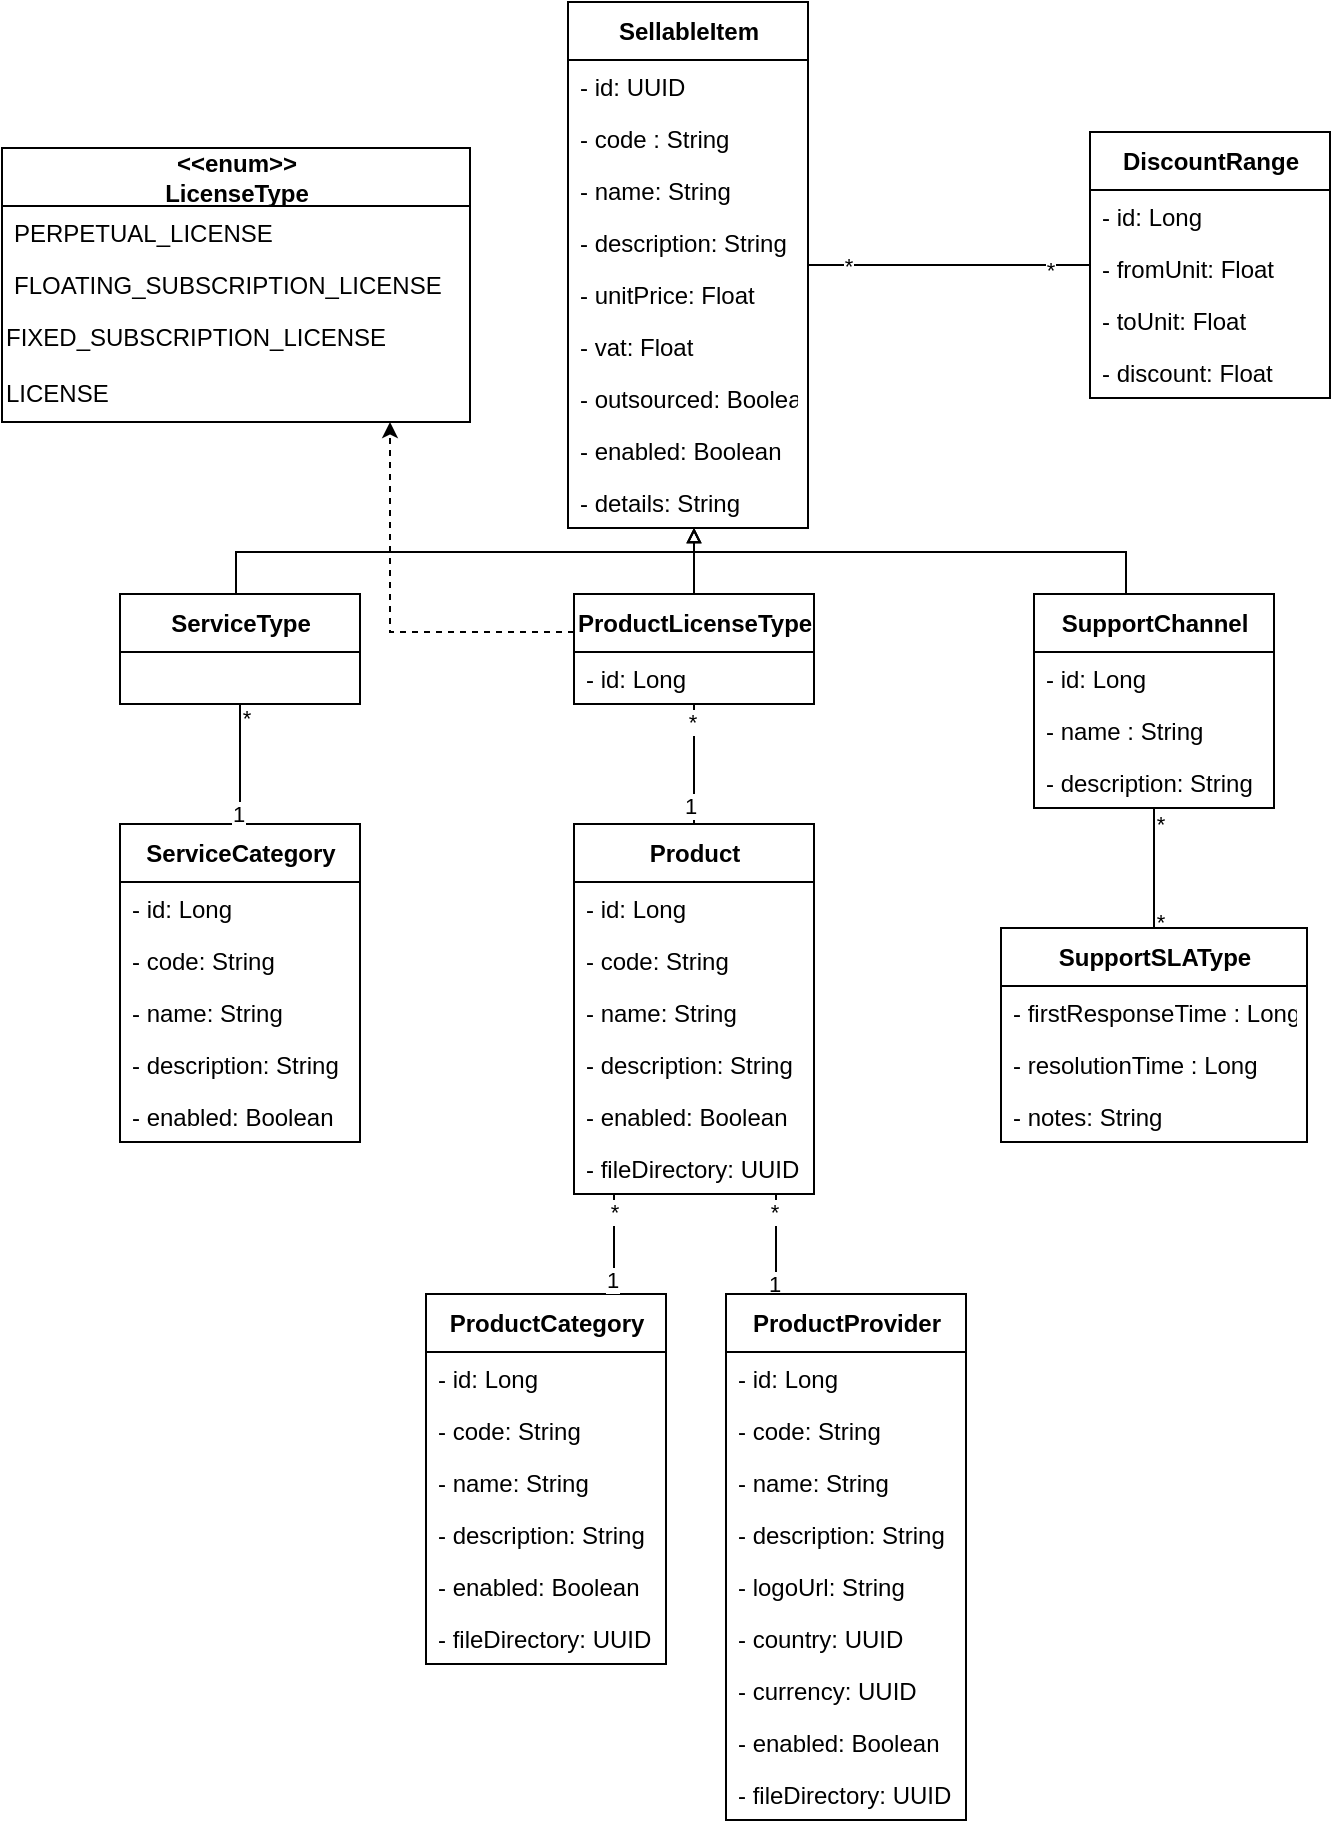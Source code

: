 <mxfile version="17.3.0" type="github">
  <diagram id="m4xwYwGNQljad2coDXuX" name="Page-1">
    <mxGraphModel dx="1322" dy="678" grid="0" gridSize="10" guides="1" tooltips="1" connect="1" arrows="1" fold="1" page="1" pageScale="1" pageWidth="827" pageHeight="1169" math="0" shadow="0">
      <root>
        <mxCell id="0" />
        <mxCell id="1" parent="0" />
        <mxCell id="CPf8XrMWJeluNs656hxi-1" value="&lt;b&gt;SellableItem&lt;/b&gt;" style="swimlane;fontStyle=0;align=center;verticalAlign=middle;childLayout=stackLayout;horizontal=1;startSize=29;horizontalStack=0;resizeParent=1;resizeParentMax=0;resizeLast=0;collapsible=0;marginBottom=0;html=1;fontSize=12;labelPosition=center;verticalLabelPosition=middle;container=0;strokeColor=default;swimlaneLine=1;rounded=0;shadow=0;glass=0;sketch=0;perimeterSpacing=0;" parent="1" vertex="1">
          <mxGeometry x="301" y="94" width="120" height="263" as="geometry" />
        </mxCell>
        <mxCell id="CPf8XrMWJeluNs656hxi-2" value="- id: UUID" style="text;strokeColor=none;fillColor=none;align=left;verticalAlign=top;spacingLeft=4;spacingRight=4;overflow=hidden;rotatable=0;points=[[0,0.5],[1,0.5]];portConstraint=eastwest;container=0;fontStyle=0" parent="CPf8XrMWJeluNs656hxi-1" vertex="1">
          <mxGeometry y="29" width="120" height="26" as="geometry" />
        </mxCell>
        <mxCell id="CPf8XrMWJeluNs656hxi-3" value="- code : String" style="text;strokeColor=none;fillColor=none;align=left;verticalAlign=top;spacingLeft=4;spacingRight=4;overflow=hidden;rotatable=0;points=[[0,0.5],[1,0.5]];portConstraint=eastwest;container=0;fontStyle=0" parent="CPf8XrMWJeluNs656hxi-1" vertex="1">
          <mxGeometry y="55" width="120" height="26" as="geometry" />
        </mxCell>
        <mxCell id="CPf8XrMWJeluNs656hxi-4" value="- name: String" style="text;strokeColor=none;fillColor=none;align=left;verticalAlign=top;spacingLeft=4;spacingRight=4;overflow=hidden;rotatable=0;points=[[0,0.5],[1,0.5]];portConstraint=eastwest;container=0;fontStyle=0" parent="CPf8XrMWJeluNs656hxi-1" vertex="1">
          <mxGeometry y="81" width="120" height="26" as="geometry" />
        </mxCell>
        <mxCell id="CPf8XrMWJeluNs656hxi-5" value="- description: String" style="text;strokeColor=none;fillColor=none;align=left;verticalAlign=top;spacingLeft=4;spacingRight=4;overflow=hidden;rotatable=0;points=[[0,0.5],[1,0.5]];portConstraint=eastwest;container=0;fontStyle=0" parent="CPf8XrMWJeluNs656hxi-1" vertex="1">
          <mxGeometry y="107" width="120" height="26" as="geometry" />
        </mxCell>
        <mxCell id="CPf8XrMWJeluNs656hxi-6" value="- unitPrice: Float" style="text;strokeColor=none;fillColor=none;align=left;verticalAlign=top;spacingLeft=4;spacingRight=4;overflow=hidden;rotatable=0;points=[[0,0.5],[1,0.5]];portConstraint=eastwest;container=0;fontStyle=0" parent="CPf8XrMWJeluNs656hxi-1" vertex="1">
          <mxGeometry y="133" width="120" height="26" as="geometry" />
        </mxCell>
        <mxCell id="CPf8XrMWJeluNs656hxi-93" value="- vat: Float" style="text;strokeColor=none;fillColor=none;align=left;verticalAlign=top;spacingLeft=4;spacingRight=4;overflow=hidden;rotatable=0;points=[[0,0.5],[1,0.5]];portConstraint=eastwest;container=0;fontStyle=0" parent="CPf8XrMWJeluNs656hxi-1" vertex="1">
          <mxGeometry y="159" width="120" height="26" as="geometry" />
        </mxCell>
        <mxCell id="CPf8XrMWJeluNs656hxi-95" value="- outsourced: Boolean" style="text;strokeColor=none;fillColor=none;align=left;verticalAlign=top;spacingLeft=4;spacingRight=4;overflow=hidden;rotatable=0;points=[[0,0.5],[1,0.5]];portConstraint=eastwest;container=0;fontStyle=0" parent="CPf8XrMWJeluNs656hxi-1" vertex="1">
          <mxGeometry y="185" width="120" height="26" as="geometry" />
        </mxCell>
        <mxCell id="CPf8XrMWJeluNs656hxi-94" value="- enabled: Boolean" style="text;strokeColor=none;fillColor=none;align=left;verticalAlign=top;spacingLeft=4;spacingRight=4;overflow=hidden;rotatable=0;points=[[0,0.5],[1,0.5]];portConstraint=eastwest;container=0;fontStyle=0" parent="CPf8XrMWJeluNs656hxi-1" vertex="1">
          <mxGeometry y="211" width="120" height="26" as="geometry" />
        </mxCell>
        <mxCell id="CPf8XrMWJeluNs656hxi-7" value="- details: String" style="text;strokeColor=none;fillColor=none;align=left;verticalAlign=top;spacingLeft=4;spacingRight=4;overflow=hidden;rotatable=0;points=[[0,0.5],[1,0.5]];portConstraint=eastwest;container=0;fontStyle=0" parent="CPf8XrMWJeluNs656hxi-1" vertex="1">
          <mxGeometry y="237" width="120" height="26" as="geometry" />
        </mxCell>
        <mxCell id="CPf8XrMWJeluNs656hxi-10" value="&lt;b&gt;DiscountRange&lt;/b&gt;" style="swimlane;fontStyle=0;align=center;verticalAlign=middle;childLayout=stackLayout;horizontal=1;startSize=29;horizontalStack=0;resizeParent=1;resizeParentMax=0;resizeLast=0;collapsible=0;marginBottom=0;html=1;fontSize=12;labelPosition=center;verticalLabelPosition=middle;container=0;strokeColor=default;swimlaneLine=1;rounded=0;shadow=0;glass=0;sketch=0;perimeterSpacing=0;" parent="1" vertex="1">
          <mxGeometry x="562" y="159" width="120" height="133" as="geometry" />
        </mxCell>
        <mxCell id="CPf8XrMWJeluNs656hxi-11" value="- id: Long" style="text;strokeColor=none;fillColor=none;align=left;verticalAlign=top;spacingLeft=4;spacingRight=4;overflow=hidden;rotatable=0;points=[[0,0.5],[1,0.5]];portConstraint=eastwest;container=0;fontStyle=0" parent="CPf8XrMWJeluNs656hxi-10" vertex="1">
          <mxGeometry y="29" width="120" height="26" as="geometry" />
        </mxCell>
        <mxCell id="CPf8XrMWJeluNs656hxi-12" value="- fromUnit: Float" style="text;strokeColor=none;fillColor=none;align=left;verticalAlign=top;spacingLeft=4;spacingRight=4;overflow=hidden;rotatable=0;points=[[0,0.5],[1,0.5]];portConstraint=eastwest;container=0;fontStyle=0" parent="CPf8XrMWJeluNs656hxi-10" vertex="1">
          <mxGeometry y="55" width="120" height="26" as="geometry" />
        </mxCell>
        <mxCell id="CPf8XrMWJeluNs656hxi-13" value="- toUnit: Float" style="text;strokeColor=none;fillColor=none;align=left;verticalAlign=top;spacingLeft=4;spacingRight=4;overflow=hidden;rotatable=0;points=[[0,0.5],[1,0.5]];portConstraint=eastwest;container=0;fontStyle=0" parent="CPf8XrMWJeluNs656hxi-10" vertex="1">
          <mxGeometry y="81" width="120" height="26" as="geometry" />
        </mxCell>
        <mxCell id="CPf8XrMWJeluNs656hxi-14" value="- discount: Float" style="text;strokeColor=none;fillColor=none;align=left;verticalAlign=top;spacingLeft=4;spacingRight=4;overflow=hidden;rotatable=0;points=[[0,0.5],[1,0.5]];portConstraint=eastwest;container=0;fontStyle=0" parent="CPf8XrMWJeluNs656hxi-10" vertex="1">
          <mxGeometry y="107" width="120" height="26" as="geometry" />
        </mxCell>
        <mxCell id="CPf8XrMWJeluNs656hxi-32" style="edgeStyle=orthogonalEdgeStyle;rounded=0;orthogonalLoop=1;jettySize=auto;html=1;endArrow=block;endFill=0;endSize=5;startSize=5;" parent="1" source="CPf8XrMWJeluNs656hxi-17" target="CPf8XrMWJeluNs656hxi-1" edge="1">
          <mxGeometry relative="1" as="geometry">
            <Array as="points">
              <mxPoint x="376" y="412" />
              <mxPoint x="376" y="412" />
            </Array>
          </mxGeometry>
        </mxCell>
        <mxCell id="CPf8XrMWJeluNs656hxi-42" style="edgeStyle=orthogonalEdgeStyle;rounded=0;orthogonalLoop=1;jettySize=auto;html=1;endArrow=classic;endFill=1;startSize=5;endSize=5;dashed=1;" parent="1" source="CPf8XrMWJeluNs656hxi-17" target="CPf8XrMWJeluNs656hxi-37" edge="1">
          <mxGeometry relative="1" as="geometry">
            <Array as="points">
              <mxPoint x="212" y="409" />
            </Array>
          </mxGeometry>
        </mxCell>
        <mxCell id="CPf8XrMWJeluNs656hxi-17" value="&lt;b&gt;ProductLicenseType&lt;/b&gt;" style="swimlane;fontStyle=0;align=center;verticalAlign=middle;childLayout=stackLayout;horizontal=1;startSize=29;horizontalStack=0;resizeParent=1;resizeParentMax=0;resizeLast=0;collapsible=0;marginBottom=0;html=1;fontSize=12;labelPosition=center;verticalLabelPosition=middle;container=0;strokeColor=default;swimlaneLine=1;rounded=0;shadow=0;glass=0;sketch=0;perimeterSpacing=0;" parent="1" vertex="1">
          <mxGeometry x="304" y="390" width="120" height="55" as="geometry" />
        </mxCell>
        <mxCell id="CPf8XrMWJeluNs656hxi-18" value="- id: Long" style="text;strokeColor=none;fillColor=none;align=left;verticalAlign=top;spacingLeft=4;spacingRight=4;overflow=hidden;rotatable=0;points=[[0,0.5],[1,0.5]];portConstraint=eastwest;container=0;fontStyle=0" parent="CPf8XrMWJeluNs656hxi-17" vertex="1">
          <mxGeometry y="29" width="120" height="26" as="geometry" />
        </mxCell>
        <mxCell id="CPf8XrMWJeluNs656hxi-31" style="edgeStyle=orthogonalEdgeStyle;rounded=0;orthogonalLoop=1;jettySize=auto;html=1;endArrow=block;endFill=0;endSize=5;startSize=5;" parent="1" source="CPf8XrMWJeluNs656hxi-22" target="CPf8XrMWJeluNs656hxi-1" edge="1">
          <mxGeometry relative="1" as="geometry">
            <Array as="points">
              <mxPoint x="580" y="369" />
              <mxPoint x="364" y="369" />
            </Array>
          </mxGeometry>
        </mxCell>
        <mxCell id="CPf8XrMWJeluNs656hxi-22" value="&lt;b&gt;SupportChannel&lt;/b&gt;" style="swimlane;fontStyle=0;align=center;verticalAlign=middle;childLayout=stackLayout;horizontal=1;startSize=29;horizontalStack=0;resizeParent=1;resizeParentMax=0;resizeLast=0;collapsible=0;marginBottom=0;html=1;fontSize=12;labelPosition=center;verticalLabelPosition=middle;container=0;strokeColor=default;swimlaneLine=1;rounded=0;shadow=0;glass=0;sketch=0;perimeterSpacing=0;" parent="1" vertex="1">
          <mxGeometry x="534" y="390" width="120" height="107" as="geometry" />
        </mxCell>
        <mxCell id="CPf8XrMWJeluNs656hxi-23" value="- id: Long" style="text;strokeColor=none;fillColor=none;align=left;verticalAlign=top;spacingLeft=4;spacingRight=4;overflow=hidden;rotatable=0;points=[[0,0.5],[1,0.5]];portConstraint=eastwest;container=0;fontStyle=0" parent="CPf8XrMWJeluNs656hxi-22" vertex="1">
          <mxGeometry y="29" width="120" height="26" as="geometry" />
        </mxCell>
        <mxCell id="CPf8XrMWJeluNs656hxi-26" value="- name : String " style="text;strokeColor=none;fillColor=none;align=left;verticalAlign=top;spacingLeft=4;spacingRight=4;overflow=hidden;rotatable=0;points=[[0,0.5],[1,0.5]];portConstraint=eastwest;container=0;fontStyle=0" parent="CPf8XrMWJeluNs656hxi-22" vertex="1">
          <mxGeometry y="55" width="120" height="26" as="geometry" />
        </mxCell>
        <mxCell id="CPf8XrMWJeluNs656hxi-30" value="- description: String " style="text;strokeColor=none;fillColor=none;align=left;verticalAlign=top;spacingLeft=4;spacingRight=4;overflow=hidden;rotatable=0;points=[[0,0.5],[1,0.5]];portConstraint=eastwest;container=0;fontStyle=0" parent="CPf8XrMWJeluNs656hxi-22" vertex="1">
          <mxGeometry y="81" width="120" height="26" as="geometry" />
        </mxCell>
        <mxCell id="CPf8XrMWJeluNs656hxi-33" style="edgeStyle=orthogonalEdgeStyle;rounded=0;orthogonalLoop=1;jettySize=auto;html=1;endArrow=block;endFill=0;endSize=5;startSize=5;" parent="1" source="CPf8XrMWJeluNs656hxi-24" target="CPf8XrMWJeluNs656hxi-1" edge="1">
          <mxGeometry relative="1" as="geometry">
            <Array as="points">
              <mxPoint x="135" y="369" />
              <mxPoint x="364" y="369" />
            </Array>
          </mxGeometry>
        </mxCell>
        <mxCell id="CPf8XrMWJeluNs656hxi-24" value="&lt;b&gt;ServiceType&lt;/b&gt;" style="swimlane;fontStyle=0;align=center;verticalAlign=middle;childLayout=stackLayout;horizontal=1;startSize=29;horizontalStack=0;resizeParent=1;resizeParentMax=0;resizeLast=0;collapsible=0;marginBottom=0;html=1;fontSize=12;labelPosition=center;verticalLabelPosition=middle;container=0;strokeColor=default;swimlaneLine=1;rounded=0;shadow=0;glass=0;sketch=0;perimeterSpacing=0;" parent="1" vertex="1">
          <mxGeometry x="77" y="390" width="120" height="55" as="geometry" />
        </mxCell>
        <mxCell id="CPf8XrMWJeluNs656hxi-34" style="edgeStyle=orthogonalEdgeStyle;rounded=0;orthogonalLoop=1;jettySize=auto;html=1;endArrow=none;endFill=0;startSize=5;endSize=5;" parent="1" source="CPf8XrMWJeluNs656hxi-10" target="CPf8XrMWJeluNs656hxi-1" edge="1">
          <mxGeometry relative="1" as="geometry">
            <Array as="points">
              <mxPoint x="487" y="226" />
              <mxPoint x="487" y="226" />
            </Array>
          </mxGeometry>
        </mxCell>
        <mxCell id="CPf8XrMWJeluNs656hxi-35" value="*" style="edgeLabel;html=1;align=center;verticalAlign=middle;resizable=0;points=[];" parent="CPf8XrMWJeluNs656hxi-34" vertex="1" connectable="0">
          <mxGeometry x="-0.705" y="2" relative="1" as="geometry">
            <mxPoint x="1" as="offset" />
          </mxGeometry>
        </mxCell>
        <mxCell id="CPf8XrMWJeluNs656hxi-36" value="*" style="edgeLabel;html=1;align=center;verticalAlign=middle;resizable=0;points=[];" parent="CPf8XrMWJeluNs656hxi-34" vertex="1" connectable="0">
          <mxGeometry x="0.74" relative="1" as="geometry">
            <mxPoint x="1" as="offset" />
          </mxGeometry>
        </mxCell>
        <mxCell id="CPf8XrMWJeluNs656hxi-37" value="&lt;b&gt;&amp;lt;&amp;lt;enum&amp;gt;&amp;gt;&lt;/b&gt;&lt;br&gt;&lt;b&gt;LicenseType&lt;/b&gt;" style="swimlane;fontStyle=0;align=center;verticalAlign=middle;childLayout=stackLayout;horizontal=1;startSize=29;horizontalStack=0;resizeParent=1;resizeParentMax=0;resizeLast=0;collapsible=0;marginBottom=0;html=1;fontSize=12;labelPosition=center;verticalLabelPosition=middle;container=0;swimlaneLine=1;rounded=0;sketch=0;glass=0;" parent="1" vertex="1">
          <mxGeometry x="18" y="167" width="234" height="137" as="geometry" />
        </mxCell>
        <mxCell id="CPf8XrMWJeluNs656hxi-38" value="PERPETUAL_LICENSE" style="text;strokeColor=none;fillColor=none;align=left;verticalAlign=top;spacingLeft=4;spacingRight=4;overflow=hidden;rotatable=0;points=[[0,0.5],[1,0.5]];portConstraint=eastwest;container=0;fontStyle=0" parent="CPf8XrMWJeluNs656hxi-37" vertex="1">
          <mxGeometry y="29" width="234" height="26" as="geometry" />
        </mxCell>
        <mxCell id="CPf8XrMWJeluNs656hxi-39" value="FLOATING_SUBSCRIPTION_LICENSE" style="text;strokeColor=none;fillColor=none;align=left;verticalAlign=top;spacingLeft=4;spacingRight=4;overflow=hidden;rotatable=0;points=[[0,0.5],[1,0.5]];portConstraint=eastwest;container=0;fontStyle=0" parent="CPf8XrMWJeluNs656hxi-37" vertex="1">
          <mxGeometry y="55" width="234" height="26" as="geometry" />
        </mxCell>
        <mxCell id="CPf8XrMWJeluNs656hxi-40" value="FIXED_SUBSCRIPTION_LICENSE" style="text;whiteSpace=wrap;html=1;fontStyle=0" parent="CPf8XrMWJeluNs656hxi-37" vertex="1">
          <mxGeometry y="81" width="234" height="28" as="geometry" />
        </mxCell>
        <mxCell id="CPf8XrMWJeluNs656hxi-41" value="LICENSE" style="text;whiteSpace=wrap;html=1;fontStyle=0" parent="CPf8XrMWJeluNs656hxi-37" vertex="1">
          <mxGeometry y="109" width="234" height="28" as="geometry" />
        </mxCell>
        <mxCell id="CPf8XrMWJeluNs656hxi-43" value="&lt;b&gt;ServiceCategory&lt;/b&gt;" style="swimlane;fontStyle=0;align=center;verticalAlign=middle;childLayout=stackLayout;horizontal=1;startSize=29;horizontalStack=0;resizeParent=1;resizeParentMax=0;resizeLast=0;collapsible=0;marginBottom=0;html=1;fontSize=12;labelPosition=center;verticalLabelPosition=middle;container=0;strokeColor=default;swimlaneLine=1;rounded=0;shadow=0;glass=0;sketch=0;perimeterSpacing=0;" parent="1" vertex="1">
          <mxGeometry x="77" y="505" width="120" height="159" as="geometry" />
        </mxCell>
        <mxCell id="CPf8XrMWJeluNs656hxi-44" value="- id: Long" style="text;strokeColor=none;fillColor=none;align=left;verticalAlign=top;spacingLeft=4;spacingRight=4;overflow=hidden;rotatable=0;points=[[0,0.5],[1,0.5]];portConstraint=eastwest;container=0;fontStyle=0" parent="CPf8XrMWJeluNs656hxi-43" vertex="1">
          <mxGeometry y="29" width="120" height="26" as="geometry" />
        </mxCell>
        <mxCell id="CPf8XrMWJeluNs656hxi-45" value="- code: String" style="text;strokeColor=none;fillColor=none;align=left;verticalAlign=top;spacingLeft=4;spacingRight=4;overflow=hidden;rotatable=0;points=[[0,0.5],[1,0.5]];portConstraint=eastwest;container=0;fontStyle=0" parent="CPf8XrMWJeluNs656hxi-43" vertex="1">
          <mxGeometry y="55" width="120" height="26" as="geometry" />
        </mxCell>
        <mxCell id="CPf8XrMWJeluNs656hxi-46" value="- name: String" style="text;strokeColor=none;fillColor=none;align=left;verticalAlign=top;spacingLeft=4;spacingRight=4;overflow=hidden;rotatable=0;points=[[0,0.5],[1,0.5]];portConstraint=eastwest;container=0;fontStyle=0" parent="CPf8XrMWJeluNs656hxi-43" vertex="1">
          <mxGeometry y="81" width="120" height="26" as="geometry" />
        </mxCell>
        <mxCell id="CPf8XrMWJeluNs656hxi-47" value="- description: String" style="text;strokeColor=none;fillColor=none;align=left;verticalAlign=top;spacingLeft=4;spacingRight=4;overflow=hidden;rotatable=0;points=[[0,0.5],[1,0.5]];portConstraint=eastwest;container=0;fontStyle=0" parent="CPf8XrMWJeluNs656hxi-43" vertex="1">
          <mxGeometry y="107" width="120" height="26" as="geometry" />
        </mxCell>
        <mxCell id="CPf8XrMWJeluNs656hxi-48" value="- enabled: Boolean" style="text;strokeColor=none;fillColor=none;align=left;verticalAlign=top;spacingLeft=4;spacingRight=4;overflow=hidden;rotatable=0;points=[[0,0.5],[1,0.5]];portConstraint=eastwest;container=0;fontStyle=0" parent="CPf8XrMWJeluNs656hxi-43" vertex="1">
          <mxGeometry y="133" width="120" height="26" as="geometry" />
        </mxCell>
        <mxCell id="CPf8XrMWJeluNs656hxi-49" style="edgeStyle=orthogonalEdgeStyle;rounded=0;orthogonalLoop=1;jettySize=auto;html=1;endArrow=none;endFill=0;startSize=5;endSize=5;" parent="1" source="CPf8XrMWJeluNs656hxi-24" target="CPf8XrMWJeluNs656hxi-43" edge="1">
          <mxGeometry relative="1" as="geometry" />
        </mxCell>
        <mxCell id="CPf8XrMWJeluNs656hxi-50" value="*" style="edgeLabel;html=1;align=center;verticalAlign=middle;resizable=0;points=[];" parent="CPf8XrMWJeluNs656hxi-49" vertex="1" connectable="0">
          <mxGeometry x="-0.779" y="3" relative="1" as="geometry">
            <mxPoint as="offset" />
          </mxGeometry>
        </mxCell>
        <mxCell id="CPf8XrMWJeluNs656hxi-52" value="1" style="edgeLabel;html=1;align=center;verticalAlign=middle;resizable=0;points=[];" parent="CPf8XrMWJeluNs656hxi-49" vertex="1" connectable="0">
          <mxGeometry x="0.84" y="2" relative="1" as="geometry">
            <mxPoint x="-3" as="offset" />
          </mxGeometry>
        </mxCell>
        <mxCell id="CPf8XrMWJeluNs656hxi-78" style="edgeStyle=orthogonalEdgeStyle;rounded=0;orthogonalLoop=1;jettySize=auto;html=1;endArrow=none;endFill=0;startSize=5;endSize=5;" parent="1" source="CPf8XrMWJeluNs656hxi-54" target="CPf8XrMWJeluNs656hxi-70" edge="1">
          <mxGeometry relative="1" as="geometry">
            <Array as="points">
              <mxPoint x="405" y="721" />
              <mxPoint x="405" y="721" />
            </Array>
          </mxGeometry>
        </mxCell>
        <mxCell id="CPf8XrMWJeluNs656hxi-79" value="*" style="edgeLabel;html=1;align=center;verticalAlign=middle;resizable=0;points=[];" parent="CPf8XrMWJeluNs656hxi-78" vertex="1" connectable="0">
          <mxGeometry x="-0.736" y="-1" relative="1" as="geometry">
            <mxPoint y="2" as="offset" />
          </mxGeometry>
        </mxCell>
        <mxCell id="CPf8XrMWJeluNs656hxi-80" value="1" style="edgeLabel;html=1;align=center;verticalAlign=middle;resizable=0;points=[];" parent="CPf8XrMWJeluNs656hxi-78" vertex="1" connectable="0">
          <mxGeometry x="0.638" relative="1" as="geometry">
            <mxPoint x="-1" y="4" as="offset" />
          </mxGeometry>
        </mxCell>
        <mxCell id="CPf8XrMWJeluNs656hxi-81" style="edgeStyle=orthogonalEdgeStyle;rounded=0;orthogonalLoop=1;jettySize=auto;html=1;endArrow=none;endFill=0;startSize=5;endSize=5;" parent="1" source="CPf8XrMWJeluNs656hxi-54" target="CPf8XrMWJeluNs656hxi-17" edge="1">
          <mxGeometry relative="1" as="geometry" />
        </mxCell>
        <mxCell id="CPf8XrMWJeluNs656hxi-82" value="*" style="edgeLabel;html=1;align=center;verticalAlign=middle;resizable=0;points=[];" parent="CPf8XrMWJeluNs656hxi-81" vertex="1" connectable="0">
          <mxGeometry x="0.724" y="-1" relative="1" as="geometry">
            <mxPoint x="-2" as="offset" />
          </mxGeometry>
        </mxCell>
        <mxCell id="CPf8XrMWJeluNs656hxi-83" value="1" style="edgeLabel;html=1;align=center;verticalAlign=middle;resizable=0;points=[];" parent="CPf8XrMWJeluNs656hxi-81" vertex="1" connectable="0">
          <mxGeometry x="-0.716" y="1" relative="1" as="geometry">
            <mxPoint x="-1" y="-1" as="offset" />
          </mxGeometry>
        </mxCell>
        <mxCell id="CPf8XrMWJeluNs656hxi-54" value="&lt;b&gt;Product&lt;/b&gt;" style="swimlane;fontStyle=0;align=center;verticalAlign=middle;childLayout=stackLayout;horizontal=1;startSize=29;horizontalStack=0;resizeParent=1;resizeParentMax=0;resizeLast=0;collapsible=0;marginBottom=0;html=1;fontSize=12;labelPosition=center;verticalLabelPosition=middle;container=0;strokeColor=default;swimlaneLine=1;rounded=0;shadow=0;glass=0;sketch=0;perimeterSpacing=0;" parent="1" vertex="1">
          <mxGeometry x="304" y="505" width="120" height="185" as="geometry" />
        </mxCell>
        <mxCell id="CPf8XrMWJeluNs656hxi-55" value="- id: Long" style="text;strokeColor=none;fillColor=none;align=left;verticalAlign=top;spacingLeft=4;spacingRight=4;overflow=hidden;rotatable=0;points=[[0,0.5],[1,0.5]];portConstraint=eastwest;container=0;fontStyle=0" parent="CPf8XrMWJeluNs656hxi-54" vertex="1">
          <mxGeometry y="29" width="120" height="26" as="geometry" />
        </mxCell>
        <mxCell id="CPf8XrMWJeluNs656hxi-56" value="- code: String" style="text;strokeColor=none;fillColor=none;align=left;verticalAlign=top;spacingLeft=4;spacingRight=4;overflow=hidden;rotatable=0;points=[[0,0.5],[1,0.5]];portConstraint=eastwest;container=0;fontStyle=0" parent="CPf8XrMWJeluNs656hxi-54" vertex="1">
          <mxGeometry y="55" width="120" height="26" as="geometry" />
        </mxCell>
        <mxCell id="CPf8XrMWJeluNs656hxi-57" value="- name: String" style="text;strokeColor=none;fillColor=none;align=left;verticalAlign=top;spacingLeft=4;spacingRight=4;overflow=hidden;rotatable=0;points=[[0,0.5],[1,0.5]];portConstraint=eastwest;container=0;fontStyle=0" parent="CPf8XrMWJeluNs656hxi-54" vertex="1">
          <mxGeometry y="81" width="120" height="26" as="geometry" />
        </mxCell>
        <mxCell id="CPf8XrMWJeluNs656hxi-58" value="- description: String" style="text;strokeColor=none;fillColor=none;align=left;verticalAlign=top;spacingLeft=4;spacingRight=4;overflow=hidden;rotatable=0;points=[[0,0.5],[1,0.5]];portConstraint=eastwest;container=0;fontStyle=0" parent="CPf8XrMWJeluNs656hxi-54" vertex="1">
          <mxGeometry y="107" width="120" height="26" as="geometry" />
        </mxCell>
        <mxCell id="CPf8XrMWJeluNs656hxi-59" value="- enabled: Boolean" style="text;strokeColor=none;fillColor=none;align=left;verticalAlign=top;spacingLeft=4;spacingRight=4;overflow=hidden;rotatable=0;points=[[0,0.5],[1,0.5]];portConstraint=eastwest;container=0;fontStyle=0" parent="CPf8XrMWJeluNs656hxi-54" vertex="1">
          <mxGeometry y="133" width="120" height="26" as="geometry" />
        </mxCell>
        <mxCell id="CPf8XrMWJeluNs656hxi-99" value="- fileDirectory: UUID" style="text;strokeColor=none;fillColor=none;align=left;verticalAlign=top;spacingLeft=4;spacingRight=4;overflow=hidden;rotatable=0;points=[[0,0.5],[1,0.5]];portConstraint=eastwest;container=0;fontStyle=0" parent="CPf8XrMWJeluNs656hxi-54" vertex="1">
          <mxGeometry y="159" width="120" height="26" as="geometry" />
        </mxCell>
        <mxCell id="CPf8XrMWJeluNs656hxi-61" value="&lt;span style=&quot;text-align: left&quot;&gt;&lt;b&gt;ProductCategory&lt;/b&gt;&lt;/span&gt;" style="swimlane;fontStyle=0;align=center;verticalAlign=middle;childLayout=stackLayout;horizontal=1;startSize=29;horizontalStack=0;resizeParent=1;resizeParentMax=0;resizeLast=0;collapsible=0;marginBottom=0;html=1;fontSize=12;labelPosition=center;verticalLabelPosition=middle;container=0;strokeColor=default;swimlaneLine=1;rounded=0;shadow=0;glass=0;sketch=0;perimeterSpacing=0;" parent="1" vertex="1">
          <mxGeometry x="230" y="740" width="120" height="185" as="geometry" />
        </mxCell>
        <mxCell id="CPf8XrMWJeluNs656hxi-62" value="- id: Long" style="text;strokeColor=none;fillColor=none;align=left;verticalAlign=top;spacingLeft=4;spacingRight=4;overflow=hidden;rotatable=0;points=[[0,0.5],[1,0.5]];portConstraint=eastwest;container=0;fontStyle=0" parent="CPf8XrMWJeluNs656hxi-61" vertex="1">
          <mxGeometry y="29" width="120" height="26" as="geometry" />
        </mxCell>
        <mxCell id="CPf8XrMWJeluNs656hxi-63" value="- code: String" style="text;strokeColor=none;fillColor=none;align=left;verticalAlign=top;spacingLeft=4;spacingRight=4;overflow=hidden;rotatable=0;points=[[0,0.5],[1,0.5]];portConstraint=eastwest;container=0;fontStyle=0" parent="CPf8XrMWJeluNs656hxi-61" vertex="1">
          <mxGeometry y="55" width="120" height="26" as="geometry" />
        </mxCell>
        <mxCell id="CPf8XrMWJeluNs656hxi-64" value="- name: String" style="text;strokeColor=none;fillColor=none;align=left;verticalAlign=top;spacingLeft=4;spacingRight=4;overflow=hidden;rotatable=0;points=[[0,0.5],[1,0.5]];portConstraint=eastwest;container=0;fontStyle=0" parent="CPf8XrMWJeluNs656hxi-61" vertex="1">
          <mxGeometry y="81" width="120" height="26" as="geometry" />
        </mxCell>
        <mxCell id="CPf8XrMWJeluNs656hxi-65" value="- description: String" style="text;strokeColor=none;fillColor=none;align=left;verticalAlign=top;spacingLeft=4;spacingRight=4;overflow=hidden;rotatable=0;points=[[0,0.5],[1,0.5]];portConstraint=eastwest;container=0;fontStyle=0" parent="CPf8XrMWJeluNs656hxi-61" vertex="1">
          <mxGeometry y="107" width="120" height="26" as="geometry" />
        </mxCell>
        <mxCell id="CPf8XrMWJeluNs656hxi-66" value="- enabled: Boolean" style="text;strokeColor=none;fillColor=none;align=left;verticalAlign=top;spacingLeft=4;spacingRight=4;overflow=hidden;rotatable=0;points=[[0,0.5],[1,0.5]];portConstraint=eastwest;container=0;fontStyle=0" parent="CPf8XrMWJeluNs656hxi-61" vertex="1">
          <mxGeometry y="133" width="120" height="26" as="geometry" />
        </mxCell>
        <mxCell id="CPf8XrMWJeluNs656hxi-100" value="- fileDirectory: UUID" style="text;strokeColor=none;fillColor=none;align=left;verticalAlign=top;spacingLeft=4;spacingRight=4;overflow=hidden;rotatable=0;points=[[0,0.5],[1,0.5]];portConstraint=eastwest;container=0;fontStyle=0" parent="CPf8XrMWJeluNs656hxi-61" vertex="1">
          <mxGeometry y="159" width="120" height="26" as="geometry" />
        </mxCell>
        <mxCell id="CPf8XrMWJeluNs656hxi-67" style="edgeStyle=orthogonalEdgeStyle;rounded=0;orthogonalLoop=1;jettySize=auto;html=1;endArrow=none;endFill=0;startSize=5;endSize=5;" parent="1" source="CPf8XrMWJeluNs656hxi-54" target="CPf8XrMWJeluNs656hxi-61" edge="1">
          <mxGeometry relative="1" as="geometry">
            <mxPoint x="144" y="722" as="targetPoint" />
            <Array as="points">
              <mxPoint x="324" y="723" />
              <mxPoint x="324" y="723" />
            </Array>
          </mxGeometry>
        </mxCell>
        <mxCell id="CPf8XrMWJeluNs656hxi-68" value="*" style="edgeLabel;html=1;align=center;verticalAlign=middle;resizable=0;points=[];" parent="CPf8XrMWJeluNs656hxi-67" vertex="1" connectable="0">
          <mxGeometry x="-0.821" y="2" relative="1" as="geometry">
            <mxPoint x="-2" y="4" as="offset" />
          </mxGeometry>
        </mxCell>
        <mxCell id="CPf8XrMWJeluNs656hxi-70" value="&lt;div style=&quot;text-align: left&quot;&gt;&lt;span&gt;&lt;b&gt;ProductProvider&lt;/b&gt;&lt;/span&gt;&lt;/div&gt;" style="swimlane;fontStyle=0;align=center;verticalAlign=middle;childLayout=stackLayout;horizontal=1;startSize=29;horizontalStack=0;resizeParent=1;resizeParentMax=0;resizeLast=0;collapsible=0;marginBottom=0;html=1;fontSize=12;labelPosition=center;verticalLabelPosition=middle;container=0;strokeColor=default;swimlaneLine=1;rounded=0;shadow=0;glass=0;sketch=0;perimeterSpacing=0;" parent="1" vertex="1">
          <mxGeometry x="380" y="740" width="120" height="263" as="geometry" />
        </mxCell>
        <mxCell id="CPf8XrMWJeluNs656hxi-71" value="- id: Long" style="text;strokeColor=none;fillColor=none;align=left;verticalAlign=top;spacingLeft=4;spacingRight=4;overflow=hidden;rotatable=0;points=[[0,0.5],[1,0.5]];portConstraint=eastwest;container=0;fontStyle=0" parent="CPf8XrMWJeluNs656hxi-70" vertex="1">
          <mxGeometry y="29" width="120" height="26" as="geometry" />
        </mxCell>
        <mxCell id="CPf8XrMWJeluNs656hxi-72" value="- code: String" style="text;strokeColor=none;fillColor=none;align=left;verticalAlign=top;spacingLeft=4;spacingRight=4;overflow=hidden;rotatable=0;points=[[0,0.5],[1,0.5]];portConstraint=eastwest;container=0;fontStyle=0" parent="CPf8XrMWJeluNs656hxi-70" vertex="1">
          <mxGeometry y="55" width="120" height="26" as="geometry" />
        </mxCell>
        <mxCell id="CPf8XrMWJeluNs656hxi-73" value="- name: String" style="text;strokeColor=none;fillColor=none;align=left;verticalAlign=top;spacingLeft=4;spacingRight=4;overflow=hidden;rotatable=0;points=[[0,0.5],[1,0.5]];portConstraint=eastwest;container=0;fontStyle=0" parent="CPf8XrMWJeluNs656hxi-70" vertex="1">
          <mxGeometry y="81" width="120" height="26" as="geometry" />
        </mxCell>
        <mxCell id="CPf8XrMWJeluNs656hxi-76" value="- description: String" style="text;strokeColor=none;fillColor=none;align=left;verticalAlign=top;spacingLeft=4;spacingRight=4;overflow=hidden;rotatable=0;points=[[0,0.5],[1,0.5]];portConstraint=eastwest;container=0;fontStyle=0" parent="CPf8XrMWJeluNs656hxi-70" vertex="1">
          <mxGeometry y="107" width="120" height="26" as="geometry" />
        </mxCell>
        <mxCell id="CPf8XrMWJeluNs656hxi-74" value="- logoUrl: String" style="text;strokeColor=none;fillColor=none;align=left;verticalAlign=top;spacingLeft=4;spacingRight=4;overflow=hidden;rotatable=0;points=[[0,0.5],[1,0.5]];portConstraint=eastwest;container=0;fontStyle=0" parent="CPf8XrMWJeluNs656hxi-70" vertex="1">
          <mxGeometry y="133" width="120" height="26" as="geometry" />
        </mxCell>
        <mxCell id="CPf8XrMWJeluNs656hxi-75" value="- country: UUID" style="text;strokeColor=none;fillColor=none;align=left;verticalAlign=top;spacingLeft=4;spacingRight=4;overflow=hidden;rotatable=0;points=[[0,0.5],[1,0.5]];portConstraint=eastwest;container=0;fontStyle=0" parent="CPf8XrMWJeluNs656hxi-70" vertex="1">
          <mxGeometry y="159" width="120" height="26" as="geometry" />
        </mxCell>
        <mxCell id="CPf8XrMWJeluNs656hxi-102" value="- currency: UUID" style="text;strokeColor=none;fillColor=none;align=left;verticalAlign=top;spacingLeft=4;spacingRight=4;overflow=hidden;rotatable=0;points=[[0,0.5],[1,0.5]];portConstraint=eastwest;container=0;fontStyle=0" parent="CPf8XrMWJeluNs656hxi-70" vertex="1">
          <mxGeometry y="185" width="120" height="26" as="geometry" />
        </mxCell>
        <mxCell id="CPf8XrMWJeluNs656hxi-77" value="- enabled: Boolean" style="text;strokeColor=none;fillColor=none;align=left;verticalAlign=top;spacingLeft=4;spacingRight=4;overflow=hidden;rotatable=0;points=[[0,0.5],[1,0.5]];portConstraint=eastwest;container=0;fontStyle=0" parent="CPf8XrMWJeluNs656hxi-70" vertex="1">
          <mxGeometry y="211" width="120" height="26" as="geometry" />
        </mxCell>
        <mxCell id="CPf8XrMWJeluNs656hxi-103" value="- fileDirectory: UUID" style="text;strokeColor=none;fillColor=none;align=left;verticalAlign=top;spacingLeft=4;spacingRight=4;overflow=hidden;rotatable=0;points=[[0,0.5],[1,0.5]];portConstraint=eastwest;container=0;fontStyle=0" parent="CPf8XrMWJeluNs656hxi-70" vertex="1">
          <mxGeometry y="237" width="120" height="26" as="geometry" />
        </mxCell>
        <mxCell id="CPf8XrMWJeluNs656hxi-86" value="1" style="edgeLabel;html=1;align=center;verticalAlign=middle;resizable=0;points=[];" parent="1" vertex="1" connectable="0">
          <mxGeometry x="320.001" y="730.997" as="geometry">
            <mxPoint x="3" y="2" as="offset" />
          </mxGeometry>
        </mxCell>
        <mxCell id="CPf8XrMWJeluNs656hxi-104" style="edgeStyle=orthogonalEdgeStyle;rounded=0;orthogonalLoop=1;jettySize=auto;html=1;endArrow=none;endFill=0;startSize=5;endSize=5;" parent="1" source="CPf8XrMWJeluNs656hxi-88" target="CPf8XrMWJeluNs656hxi-22" edge="1">
          <mxGeometry relative="1" as="geometry">
            <Array as="points">
              <mxPoint x="594" y="530" />
              <mxPoint x="594" y="530" />
            </Array>
          </mxGeometry>
        </mxCell>
        <mxCell id="CPf8XrMWJeluNs656hxi-105" value="*" style="edgeLabel;html=1;align=center;verticalAlign=middle;resizable=0;points=[];" parent="CPf8XrMWJeluNs656hxi-104" vertex="1" connectable="0">
          <mxGeometry x="-0.877" y="-2" relative="1" as="geometry">
            <mxPoint x="1" as="offset" />
          </mxGeometry>
        </mxCell>
        <mxCell id="CPf8XrMWJeluNs656hxi-106" value="*" style="edgeLabel;html=1;align=center;verticalAlign=middle;resizable=0;points=[];labelBackgroundColor=default;fontColor=default;labelBorderColor=none;" parent="CPf8XrMWJeluNs656hxi-104" vertex="1" connectable="0">
          <mxGeometry x="0.884" y="1" relative="1" as="geometry">
            <mxPoint x="4" y="4" as="offset" />
          </mxGeometry>
        </mxCell>
        <mxCell id="CPf8XrMWJeluNs656hxi-88" value="&lt;b&gt;SupportSLAType&lt;/b&gt;" style="swimlane;fontStyle=0;align=center;verticalAlign=middle;childLayout=stackLayout;horizontal=1;startSize=29;horizontalStack=0;resizeParent=1;resizeParentMax=0;resizeLast=0;collapsible=0;marginBottom=0;html=1;fontSize=12;labelPosition=center;verticalLabelPosition=middle;container=0;strokeColor=default;swimlaneLine=1;rounded=0;shadow=0;glass=0;sketch=0;perimeterSpacing=0;" parent="1" vertex="1">
          <mxGeometry x="517.5" y="557" width="153" height="107" as="geometry" />
        </mxCell>
        <mxCell id="CPf8XrMWJeluNs656hxi-89" value="- firstResponseTime : Long" style="text;strokeColor=none;fillColor=none;align=left;verticalAlign=top;spacingLeft=4;spacingRight=4;overflow=hidden;rotatable=0;points=[[0,0.5],[1,0.5]];portConstraint=eastwest;container=0;fontStyle=0" parent="CPf8XrMWJeluNs656hxi-88" vertex="1">
          <mxGeometry y="29" width="153" height="26" as="geometry" />
        </mxCell>
        <mxCell id="CPf8XrMWJeluNs656hxi-90" value="- resolutionTime : Long" style="text;strokeColor=none;fillColor=none;align=left;verticalAlign=top;spacingLeft=4;spacingRight=4;overflow=hidden;rotatable=0;points=[[0,0.5],[1,0.5]];portConstraint=eastwest;container=0;fontStyle=0" parent="CPf8XrMWJeluNs656hxi-88" vertex="1">
          <mxGeometry y="55" width="153" height="26" as="geometry" />
        </mxCell>
        <mxCell id="CPf8XrMWJeluNs656hxi-91" value="- notes: String " style="text;strokeColor=none;fillColor=none;align=left;verticalAlign=top;spacingLeft=4;spacingRight=4;overflow=hidden;rotatable=0;points=[[0,0.5],[1,0.5]];portConstraint=eastwest;container=0;fontStyle=0" parent="CPf8XrMWJeluNs656hxi-88" vertex="1">
          <mxGeometry y="81" width="153" height="26" as="geometry" />
        </mxCell>
      </root>
    </mxGraphModel>
  </diagram>
</mxfile>
